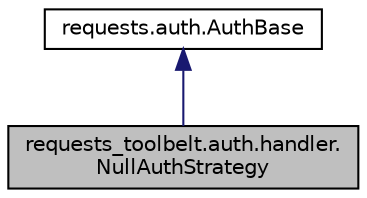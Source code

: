 digraph "requests_toolbelt.auth.handler.NullAuthStrategy"
{
 // LATEX_PDF_SIZE
  edge [fontname="Helvetica",fontsize="10",labelfontname="Helvetica",labelfontsize="10"];
  node [fontname="Helvetica",fontsize="10",shape=record];
  Node1 [label="requests_toolbelt.auth.handler.\lNullAuthStrategy",height=0.2,width=0.4,color="black", fillcolor="grey75", style="filled", fontcolor="black",tooltip=" "];
  Node2 -> Node1 [dir="back",color="midnightblue",fontsize="10",style="solid",fontname="Helvetica"];
  Node2 [label="requests.auth.AuthBase",height=0.2,width=0.4,color="black", fillcolor="white", style="filled",URL="$classrequests_1_1auth_1_1AuthBase.html",tooltip=" "];
}
